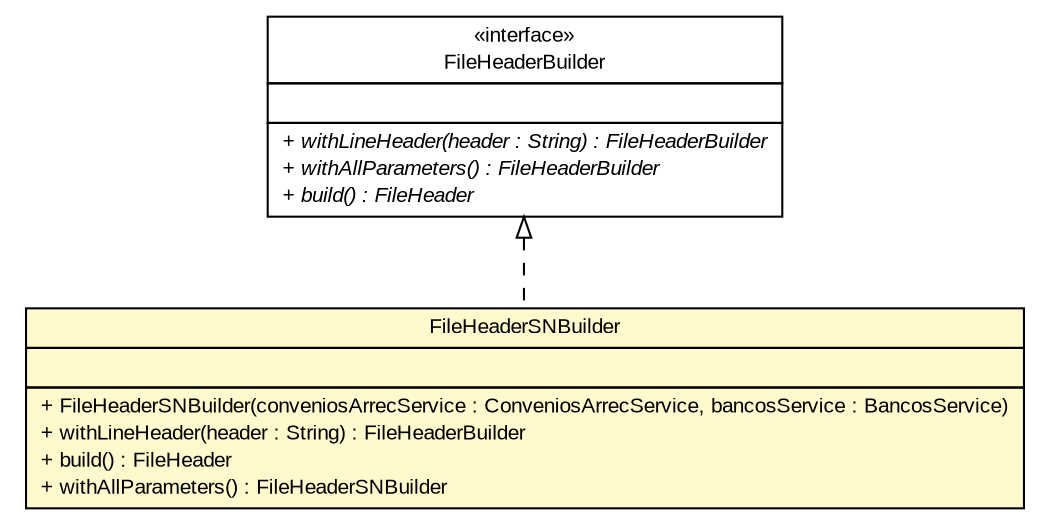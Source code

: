 #!/usr/local/bin/dot
#
# Class diagram 
# Generated by UMLGraph version R5_6 (http://www.umlgraph.org/)
#

digraph G {
	edge [fontname="arial",fontsize=10,labelfontname="arial",labelfontsize=10];
	node [fontname="arial",fontsize=10,shape=plaintext];
	nodesep=0.25;
	ranksep=0.5;
	// br.gov.to.sefaz.arr.processamento.domain.header.builder.FileHeaderSNBuilder
	c85551 [label=<<table title="br.gov.to.sefaz.arr.processamento.domain.header.builder.FileHeaderSNBuilder" border="0" cellborder="1" cellspacing="0" cellpadding="2" port="p" bgcolor="lemonChiffon" href="./FileHeaderSNBuilder.html">
		<tr><td><table border="0" cellspacing="0" cellpadding="1">
<tr><td align="center" balign="center"> FileHeaderSNBuilder </td></tr>
		</table></td></tr>
		<tr><td><table border="0" cellspacing="0" cellpadding="1">
<tr><td align="left" balign="left">  </td></tr>
		</table></td></tr>
		<tr><td><table border="0" cellspacing="0" cellpadding="1">
<tr><td align="left" balign="left"> + FileHeaderSNBuilder(conveniosArrecService : ConveniosArrecService, bancosService : BancosService) </td></tr>
<tr><td align="left" balign="left"> + withLineHeader(header : String) : FileHeaderBuilder </td></tr>
<tr><td align="left" balign="left"> + build() : FileHeader </td></tr>
<tr><td align="left" balign="left"> + withAllParameters() : FileHeaderSNBuilder </td></tr>
		</table></td></tr>
		</table>>, URL="./FileHeaderSNBuilder.html", fontname="arial", fontcolor="black", fontsize=10.0];
	// br.gov.to.sefaz.arr.processamento.domain.header.FileHeaderBuilder
	c85554 [label=<<table title="br.gov.to.sefaz.arr.processamento.domain.header.FileHeaderBuilder" border="0" cellborder="1" cellspacing="0" cellpadding="2" port="p" href="../FileHeaderBuilder.html">
		<tr><td><table border="0" cellspacing="0" cellpadding="1">
<tr><td align="center" balign="center"> &#171;interface&#187; </td></tr>
<tr><td align="center" balign="center"> FileHeaderBuilder </td></tr>
		</table></td></tr>
		<tr><td><table border="0" cellspacing="0" cellpadding="1">
<tr><td align="left" balign="left">  </td></tr>
		</table></td></tr>
		<tr><td><table border="0" cellspacing="0" cellpadding="1">
<tr><td align="left" balign="left"><font face="arial italic" point-size="10.0"> + withLineHeader(header : String) : FileHeaderBuilder </font></td></tr>
<tr><td align="left" balign="left"><font face="arial italic" point-size="10.0"> + withAllParameters() : FileHeaderBuilder </font></td></tr>
<tr><td align="left" balign="left"><font face="arial italic" point-size="10.0"> + build() : FileHeader </font></td></tr>
		</table></td></tr>
		</table>>, URL="../FileHeaderBuilder.html", fontname="arial", fontcolor="black", fontsize=10.0];
	//br.gov.to.sefaz.arr.processamento.domain.header.builder.FileHeaderSNBuilder implements br.gov.to.sefaz.arr.processamento.domain.header.FileHeaderBuilder
	c85554:p -> c85551:p [dir=back,arrowtail=empty,style=dashed];
}

